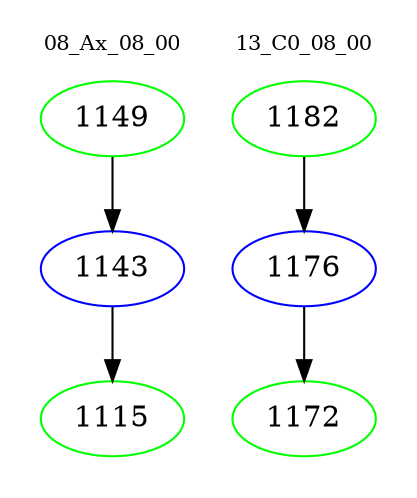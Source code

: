 digraph{
subgraph cluster_0 {
color = white
label = "08_Ax_08_00";
fontsize=10;
T0_1149 [label="1149", color="green"]
T0_1149 -> T0_1143 [color="black"]
T0_1143 [label="1143", color="blue"]
T0_1143 -> T0_1115 [color="black"]
T0_1115 [label="1115", color="green"]
}
subgraph cluster_1 {
color = white
label = "13_C0_08_00";
fontsize=10;
T1_1182 [label="1182", color="green"]
T1_1182 -> T1_1176 [color="black"]
T1_1176 [label="1176", color="blue"]
T1_1176 -> T1_1172 [color="black"]
T1_1172 [label="1172", color="green"]
}
}
